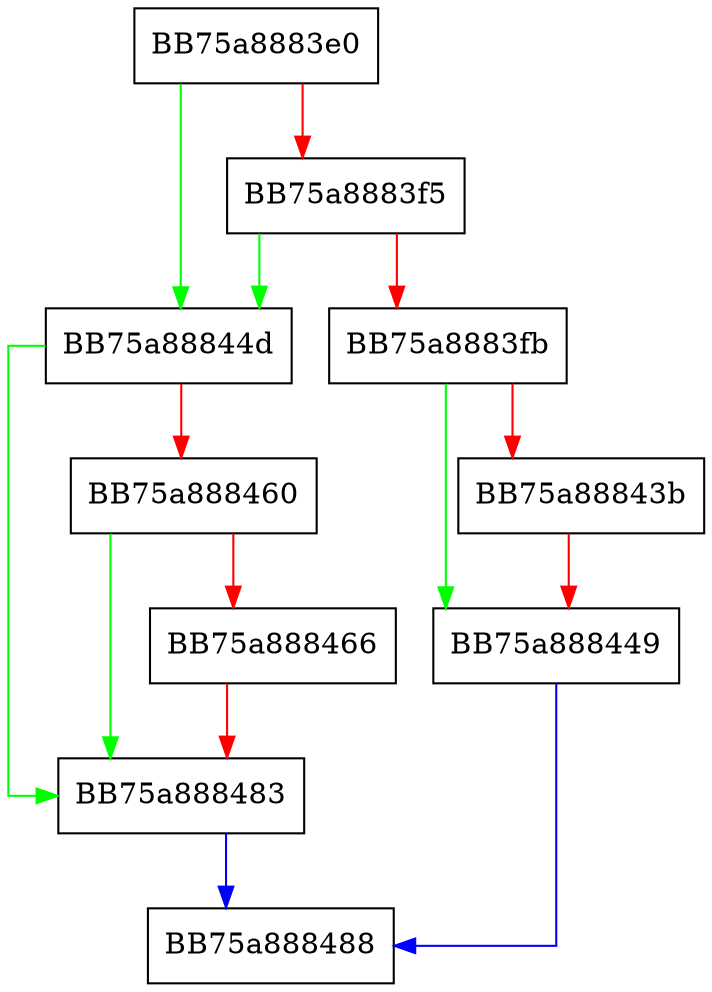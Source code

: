 digraph kernel_set_filechange {
  node [shape="box"];
  graph [splines=ortho];
  BB75a8883e0 -> BB75a88844d [color="green"];
  BB75a8883e0 -> BB75a8883f5 [color="red"];
  BB75a8883f5 -> BB75a88844d [color="green"];
  BB75a8883f5 -> BB75a8883fb [color="red"];
  BB75a8883fb -> BB75a888449 [color="green"];
  BB75a8883fb -> BB75a88843b [color="red"];
  BB75a88843b -> BB75a888449 [color="red"];
  BB75a888449 -> BB75a888488 [color="blue"];
  BB75a88844d -> BB75a888483 [color="green"];
  BB75a88844d -> BB75a888460 [color="red"];
  BB75a888460 -> BB75a888483 [color="green"];
  BB75a888460 -> BB75a888466 [color="red"];
  BB75a888466 -> BB75a888483 [color="red"];
  BB75a888483 -> BB75a888488 [color="blue"];
}